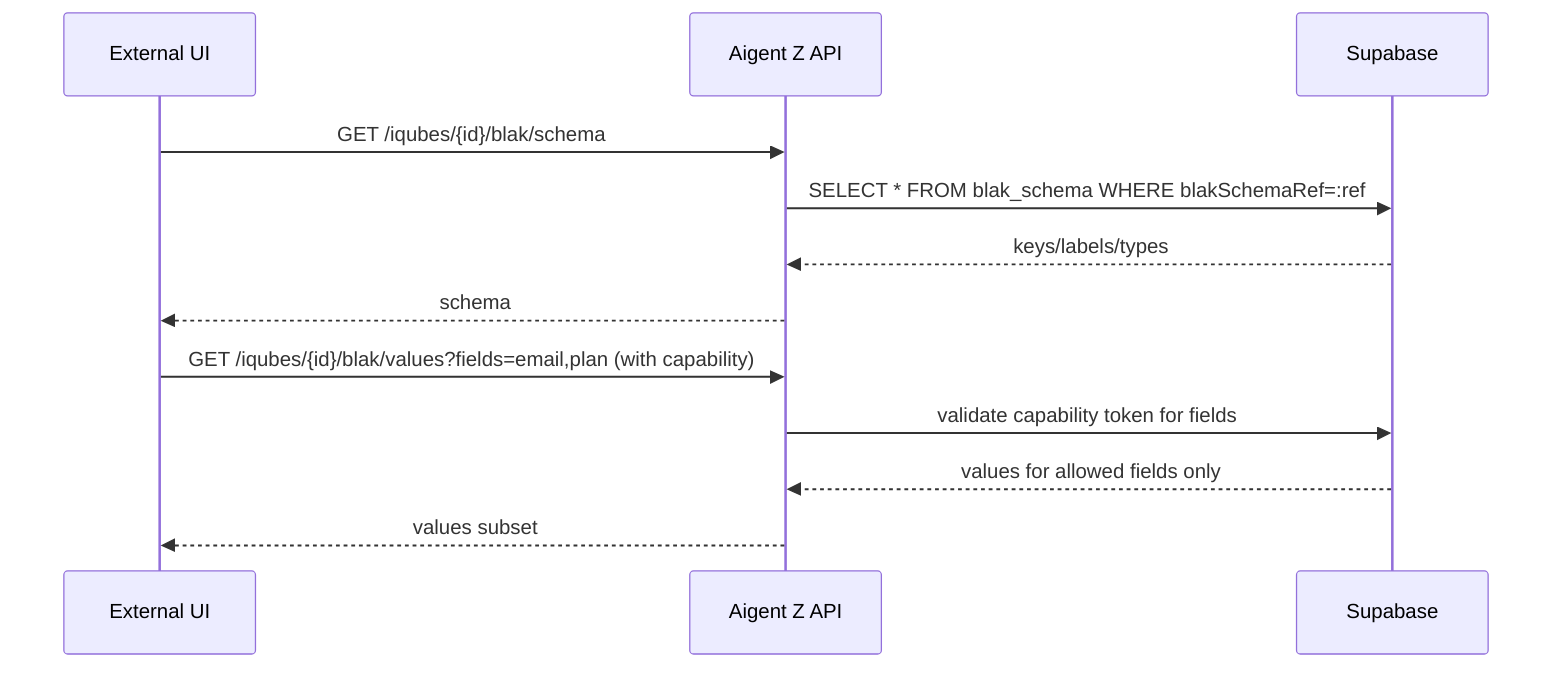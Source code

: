 sequenceDiagram
  participant UI as External UI
  participant API as Aigent Z API
  participant DB as Supabase
  UI->>API: GET /iqubes/{id}/blak/schema
  API->>DB: SELECT * FROM blak_schema WHERE blakSchemaRef=:ref
  DB-->>API: keys/labels/types
  API-->>UI: schema
  UI->>API: GET /iqubes/{id}/blak/values?fields=email,plan (with capability)
  API->>DB: validate capability token for fields
  DB-->>API: values for allowed fields only
  API-->>UI: values subset